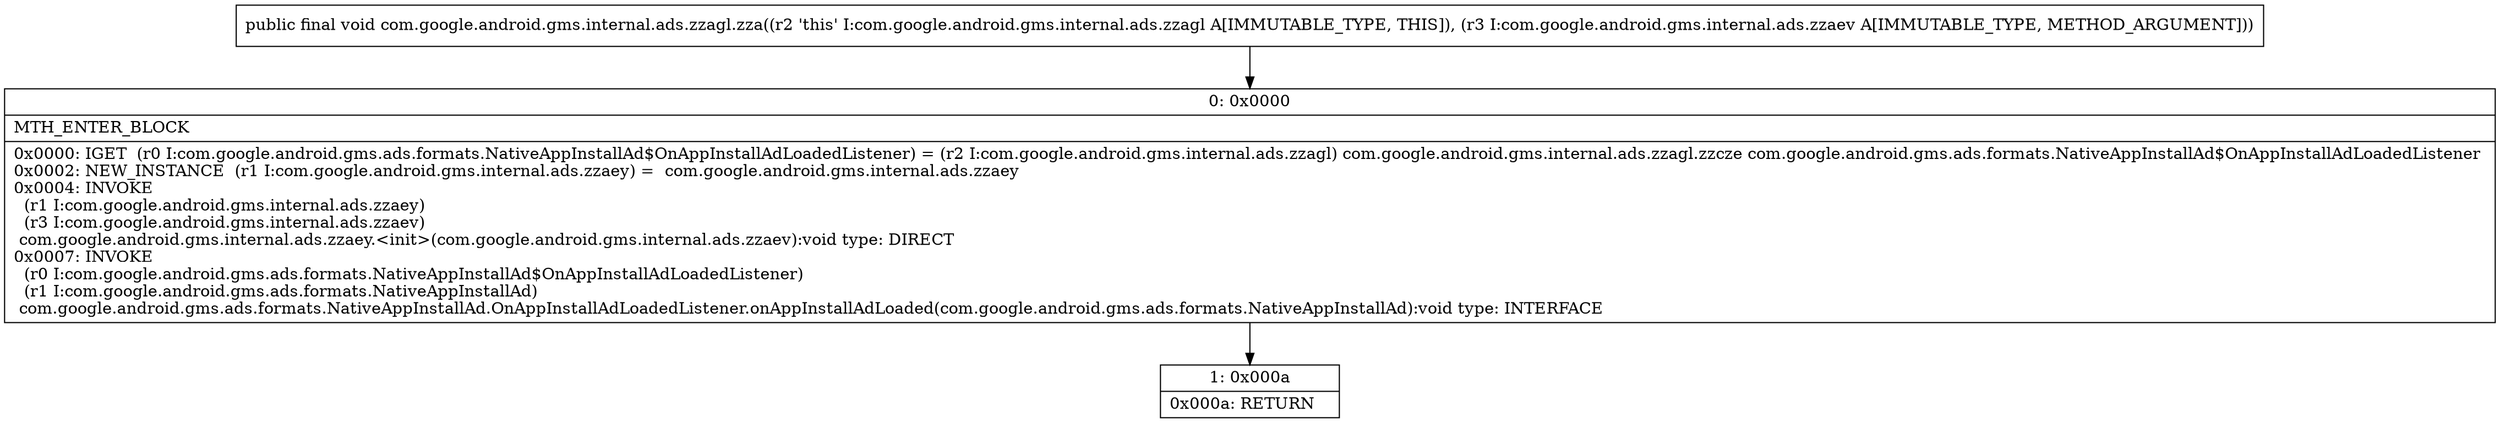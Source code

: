 digraph "CFG forcom.google.android.gms.internal.ads.zzagl.zza(Lcom\/google\/android\/gms\/internal\/ads\/zzaev;)V" {
Node_0 [shape=record,label="{0\:\ 0x0000|MTH_ENTER_BLOCK\l|0x0000: IGET  (r0 I:com.google.android.gms.ads.formats.NativeAppInstallAd$OnAppInstallAdLoadedListener) = (r2 I:com.google.android.gms.internal.ads.zzagl) com.google.android.gms.internal.ads.zzagl.zzcze com.google.android.gms.ads.formats.NativeAppInstallAd$OnAppInstallAdLoadedListener \l0x0002: NEW_INSTANCE  (r1 I:com.google.android.gms.internal.ads.zzaey) =  com.google.android.gms.internal.ads.zzaey \l0x0004: INVOKE  \l  (r1 I:com.google.android.gms.internal.ads.zzaey)\l  (r3 I:com.google.android.gms.internal.ads.zzaev)\l com.google.android.gms.internal.ads.zzaey.\<init\>(com.google.android.gms.internal.ads.zzaev):void type: DIRECT \l0x0007: INVOKE  \l  (r0 I:com.google.android.gms.ads.formats.NativeAppInstallAd$OnAppInstallAdLoadedListener)\l  (r1 I:com.google.android.gms.ads.formats.NativeAppInstallAd)\l com.google.android.gms.ads.formats.NativeAppInstallAd.OnAppInstallAdLoadedListener.onAppInstallAdLoaded(com.google.android.gms.ads.formats.NativeAppInstallAd):void type: INTERFACE \l}"];
Node_1 [shape=record,label="{1\:\ 0x000a|0x000a: RETURN   \l}"];
MethodNode[shape=record,label="{public final void com.google.android.gms.internal.ads.zzagl.zza((r2 'this' I:com.google.android.gms.internal.ads.zzagl A[IMMUTABLE_TYPE, THIS]), (r3 I:com.google.android.gms.internal.ads.zzaev A[IMMUTABLE_TYPE, METHOD_ARGUMENT])) }"];
MethodNode -> Node_0;
Node_0 -> Node_1;
}

